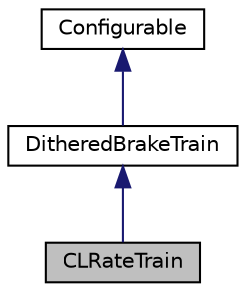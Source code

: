 digraph G
{
  edge [fontname="Helvetica",fontsize="10",labelfontname="Helvetica",labelfontsize="10"];
  node [fontname="Helvetica",fontsize="10",shape=record];
  Node1 [label="CLRateTrain",height=0.2,width=0.4,color="black", fillcolor="grey75", style="filled" fontcolor="black"];
  Node2 -> Node1 [dir="back",color="midnightblue",fontsize="10",style="solid",fontname="Helvetica"];
  Node2 [label="DitheredBrakeTrain",height=0.2,width=0.4,color="black", fillcolor="white", style="filled",URL="$class_dithered_brake_train.html"];
  Node3 -> Node2 [dir="back",color="midnightblue",fontsize="10",style="solid",fontname="Helvetica"];
  Node3 [label="Configurable",height=0.2,width=0.4,color="black", fillcolor="white", style="filled",URL="$class_configurable.html"];
}
